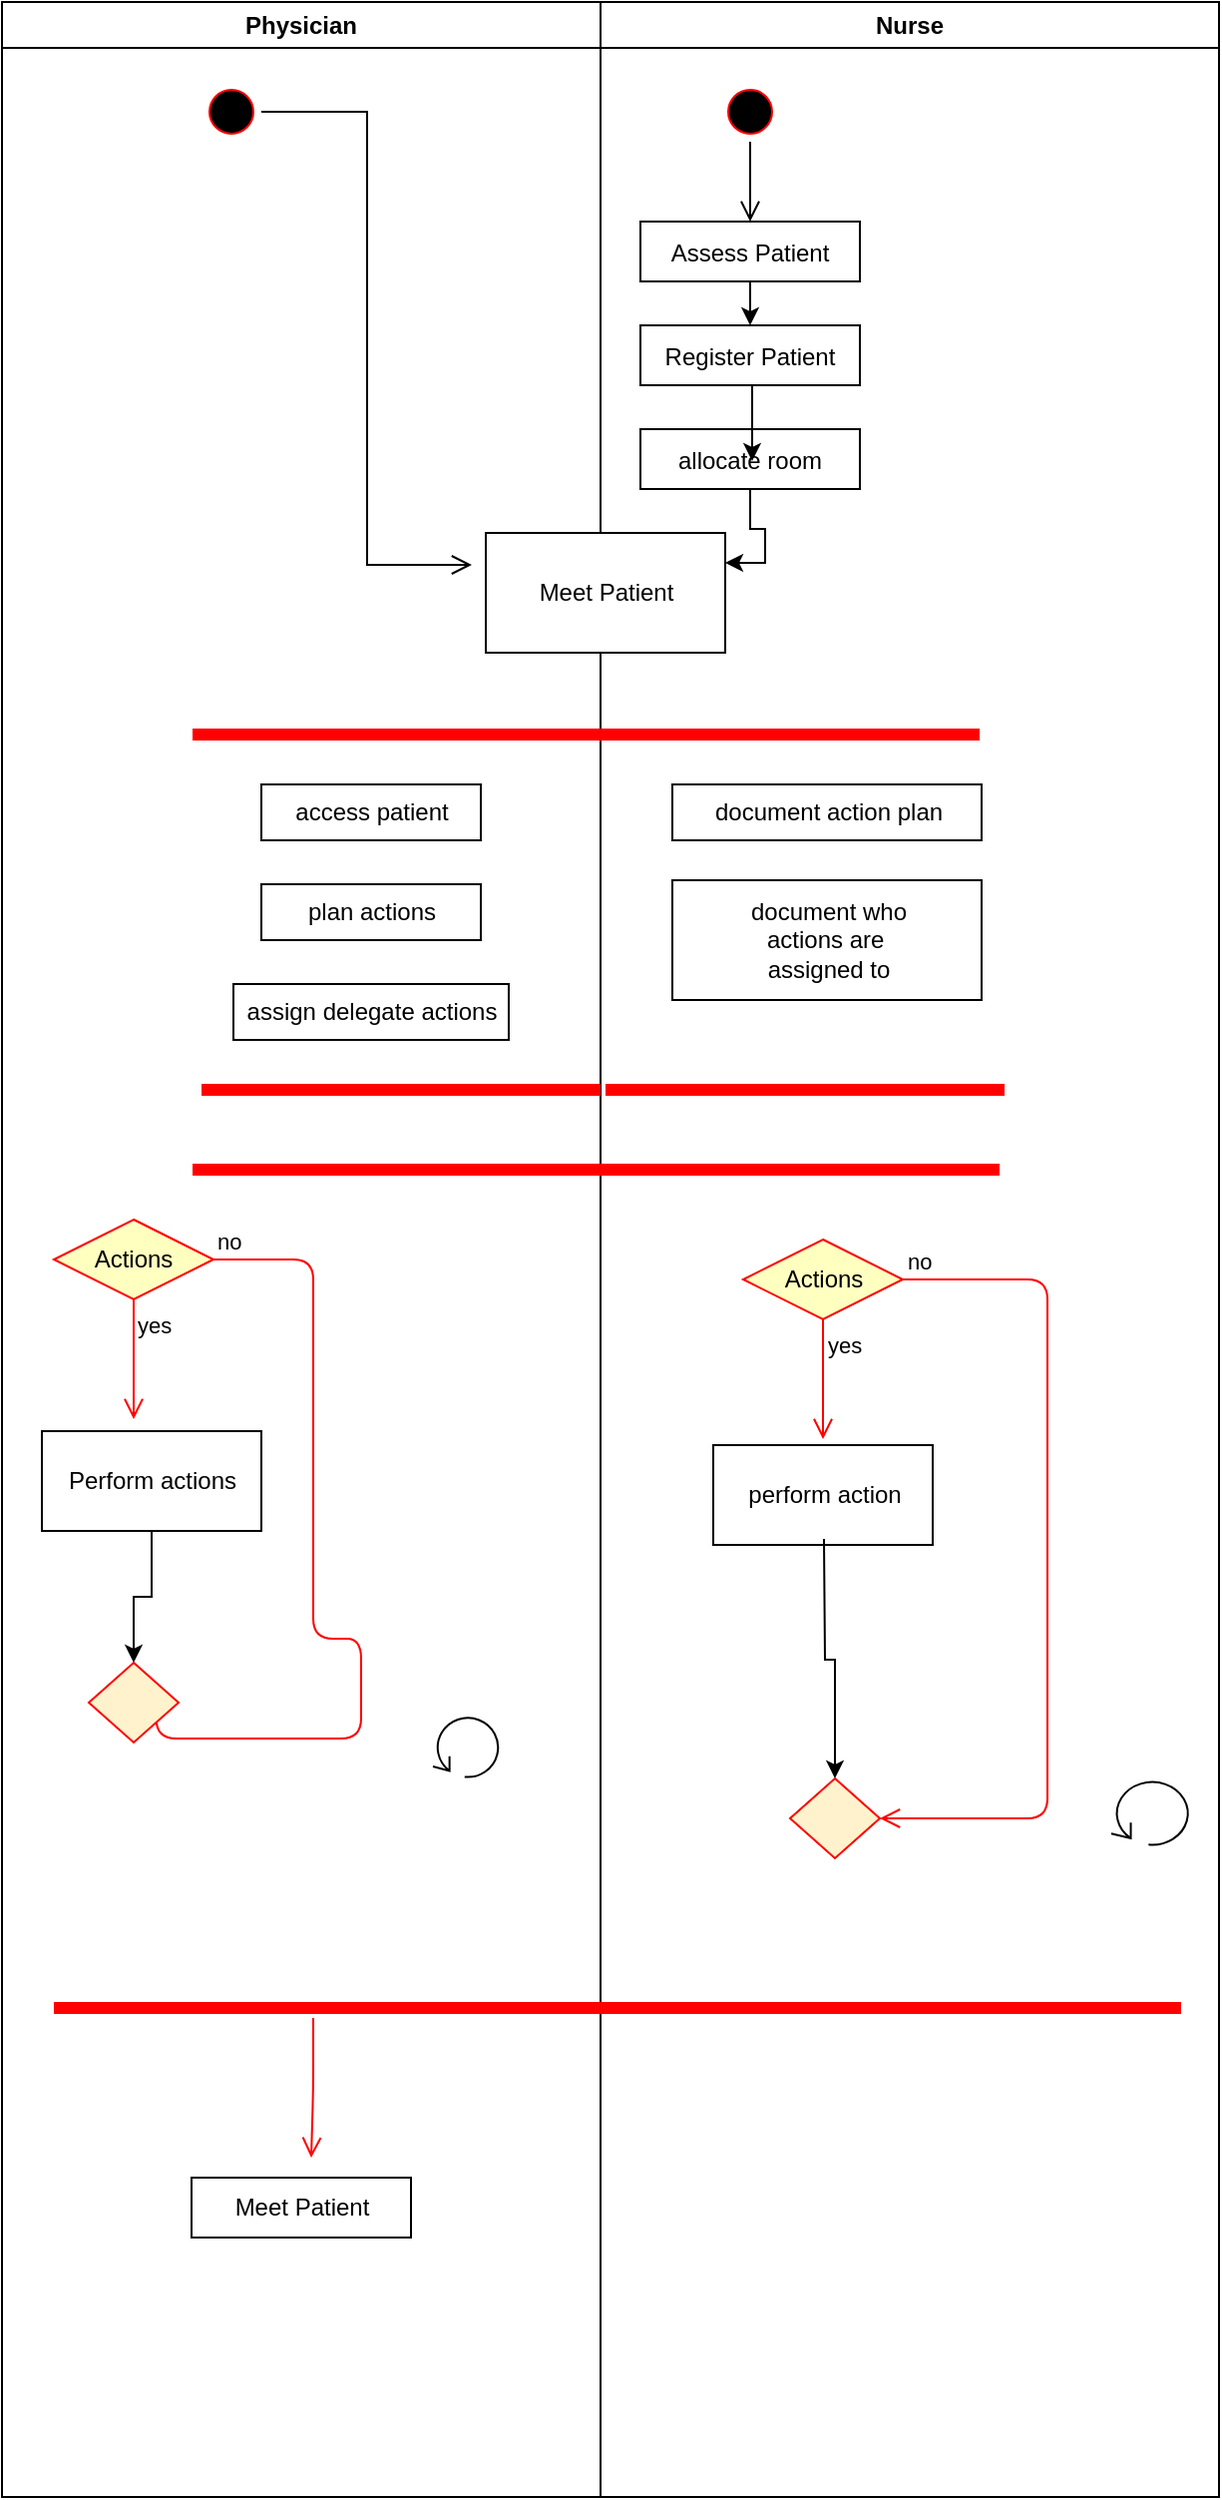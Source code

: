 <mxfile version="12.2.3" type="github" pages="1">
  <diagram name="Page-1" id="e7e014a7-5840-1c2e-5031-d8a46d1fe8dd">
    <mxGraphModel dx="1090" dy="706" grid="1" gridSize="10" guides="1" tooltips="1" connect="1" arrows="1" fold="1" page="1" pageScale="1" pageWidth="1169" pageHeight="826" background="#ffffff" math="0" shadow="0">
      <root>
        <mxCell id="0"/>
        <mxCell id="1" parent="0"/>
        <mxCell id="3" value="Nurse" style="swimlane;whiteSpace=wrap" parent="1" vertex="1">
          <mxGeometry x="444" y="110" width="310" height="1250" as="geometry"/>
        </mxCell>
        <mxCell id="13" value="" style="ellipse;shape=startState;fillColor=#000000;strokeColor=#ff0000;" parent="3" vertex="1">
          <mxGeometry x="60" y="40" width="30" height="30" as="geometry"/>
        </mxCell>
        <mxCell id="14" value="" style="edgeStyle=elbowEdgeStyle;elbow=horizontal;verticalAlign=bottom;endArrow=open;endSize=8;strokeColor=#000000;endFill=1;rounded=0" parent="3" source="13" target="15" edge="1">
          <mxGeometry x="40" y="20" as="geometry">
            <mxPoint x="55" y="90" as="targetPoint"/>
          </mxGeometry>
        </mxCell>
        <mxCell id="zlGqNMjBUAv9cToeVqkP-49" style="edgeStyle=orthogonalEdgeStyle;rounded=0;orthogonalLoop=1;jettySize=auto;html=1;exitX=0.5;exitY=1;exitDx=0;exitDy=0;entryX=0.5;entryY=0;entryDx=0;entryDy=0;" edge="1" parent="3" source="15" target="zlGqNMjBUAv9cToeVqkP-44">
          <mxGeometry relative="1" as="geometry"/>
        </mxCell>
        <mxCell id="15" value="Assess Patient" style="" parent="3" vertex="1">
          <mxGeometry x="20" y="110" width="110" height="30" as="geometry"/>
        </mxCell>
        <mxCell id="zlGqNMjBUAv9cToeVqkP-44" value="Register Patient" style="" vertex="1" parent="3">
          <mxGeometry x="20" y="162" width="110" height="30" as="geometry"/>
        </mxCell>
        <mxCell id="zlGqNMjBUAv9cToeVqkP-47" style="edgeStyle=orthogonalEdgeStyle;rounded=0;orthogonalLoop=1;jettySize=auto;html=1;entryX=1;entryY=0.25;entryDx=0;entryDy=0;" edge="1" parent="3" source="zlGqNMjBUAv9cToeVqkP-45" target="zlGqNMjBUAv9cToeVqkP-46">
          <mxGeometry relative="1" as="geometry"/>
        </mxCell>
        <mxCell id="zlGqNMjBUAv9cToeVqkP-45" value="allocate room" style="" vertex="1" parent="3">
          <mxGeometry x="20" y="214" width="110" height="30" as="geometry"/>
        </mxCell>
        <mxCell id="2" value="Physician" style="swimlane;whiteSpace=wrap" parent="3" vertex="1">
          <mxGeometry x="-300" width="300" height="1250" as="geometry"/>
        </mxCell>
        <mxCell id="5" value="" style="ellipse;shape=startState;fillColor=#000000;strokeColor=#ff0000;" parent="2" vertex="1">
          <mxGeometry x="100" y="40" width="30" height="30" as="geometry"/>
        </mxCell>
        <mxCell id="6" value="" style="edgeStyle=elbowEdgeStyle;elbow=horizontal;verticalAlign=bottom;endArrow=open;endSize=8;strokeColor=#000000;endFill=1;rounded=0" parent="2" source="5" edge="1">
          <mxGeometry x="100" y="40" as="geometry">
            <mxPoint x="235.5" y="282" as="targetPoint"/>
          </mxGeometry>
        </mxCell>
        <mxCell id="zlGqNMjBUAv9cToeVqkP-46" value="Meet Patient" style="rounded=0;whiteSpace=wrap;html=1;" vertex="1" parent="2">
          <mxGeometry x="242.5" y="266" width="120" height="60" as="geometry"/>
        </mxCell>
        <mxCell id="zlGqNMjBUAv9cToeVqkP-50" value="" style="shape=line;html=1;strokeWidth=6;strokeColor=#ff0000;" vertex="1" parent="2">
          <mxGeometry x="95.5" y="362" width="200" height="10" as="geometry"/>
        </mxCell>
        <mxCell id="zlGqNMjBUAv9cToeVqkP-56" value="access patient" style="html=1;" vertex="1" parent="2">
          <mxGeometry x="130" y="392" width="110" height="28" as="geometry"/>
        </mxCell>
        <mxCell id="zlGqNMjBUAv9cToeVqkP-57" value="plan actions" style="html=1;" vertex="1" parent="2">
          <mxGeometry x="130" y="442" width="110" height="28" as="geometry"/>
        </mxCell>
        <mxCell id="zlGqNMjBUAv9cToeVqkP-58" value="assign delegate actions" style="html=1;" vertex="1" parent="2">
          <mxGeometry x="116" y="492" width="138" height="28" as="geometry"/>
        </mxCell>
        <mxCell id="zlGqNMjBUAv9cToeVqkP-64" value="" style="shape=line;html=1;strokeWidth=6;strokeColor=#ff0000;" vertex="1" parent="2">
          <mxGeometry x="100" y="540" width="200" height="10" as="geometry"/>
        </mxCell>
        <mxCell id="zlGqNMjBUAv9cToeVqkP-68" value="" style="shape=line;html=1;strokeWidth=6;strokeColor=#ff0000;" vertex="1" parent="2">
          <mxGeometry x="95.5" y="580" width="200" height="10" as="geometry"/>
        </mxCell>
        <mxCell id="zlGqNMjBUAv9cToeVqkP-149" value="Actions" style="rhombus;whiteSpace=wrap;html=1;fillColor=#ffffc0;strokeColor=#ff0000;" vertex="1" parent="2">
          <mxGeometry x="26" y="610" width="80" height="40" as="geometry"/>
        </mxCell>
        <mxCell id="zlGqNMjBUAv9cToeVqkP-150" value="no" style="edgeStyle=orthogonalEdgeStyle;html=1;align=left;verticalAlign=bottom;endArrow=open;endSize=8;strokeColor=#ff0000;entryX=1;entryY=0;entryDx=0;entryDy=0;" edge="1" source="zlGqNMjBUAv9cToeVqkP-149" parent="2" target="zlGqNMjBUAv9cToeVqkP-153">
          <mxGeometry x="-1" relative="1" as="geometry">
            <mxPoint x="176" y="870" as="targetPoint"/>
            <Array as="points">
              <mxPoint x="156" y="630"/>
              <mxPoint x="156" y="820"/>
              <mxPoint x="180" y="820"/>
              <mxPoint x="180" y="870"/>
              <mxPoint x="77" y="870"/>
            </Array>
          </mxGeometry>
        </mxCell>
        <mxCell id="zlGqNMjBUAv9cToeVqkP-151" value="yes" style="edgeStyle=orthogonalEdgeStyle;html=1;align=left;verticalAlign=top;endArrow=open;endSize=8;strokeColor=#ff0000;" edge="1" source="zlGqNMjBUAv9cToeVqkP-149" parent="2">
          <mxGeometry x="-1" relative="1" as="geometry">
            <mxPoint x="66" y="710" as="targetPoint"/>
          </mxGeometry>
        </mxCell>
        <mxCell id="zlGqNMjBUAv9cToeVqkP-155" style="edgeStyle=orthogonalEdgeStyle;rounded=0;orthogonalLoop=1;jettySize=auto;html=1;entryX=0.5;entryY=0;entryDx=0;entryDy=0;strokeColor=#000000;" edge="1" parent="2" source="zlGqNMjBUAv9cToeVqkP-152" target="zlGqNMjBUAv9cToeVqkP-153">
          <mxGeometry relative="1" as="geometry"/>
        </mxCell>
        <mxCell id="zlGqNMjBUAv9cToeVqkP-152" value="Perform actions" style="html=1;strokeColor=#000000;" vertex="1" parent="2">
          <mxGeometry x="20" y="716" width="110" height="50" as="geometry"/>
        </mxCell>
        <mxCell id="zlGqNMjBUAv9cToeVqkP-153" value="" style="rhombus;whiteSpace=wrap;html=1;fillColor=#fff2cc;strokeColor=#FF0000;" vertex="1" parent="2">
          <mxGeometry x="43.5" y="832" width="45" height="40" as="geometry"/>
        </mxCell>
        <mxCell id="zlGqNMjBUAv9cToeVqkP-156" value="" style="shape=mxgraph.bpmn.loop;html=1;outlineConnect=0;strokeColor=#000000;" vertex="1" parent="2">
          <mxGeometry x="216" y="858" width="34" height="32" as="geometry"/>
        </mxCell>
        <mxCell id="zlGqNMjBUAv9cToeVqkP-230" value="" style="shape=line;html=1;strokeWidth=6;strokeColor=#ff0000;" vertex="1" parent="2">
          <mxGeometry x="26" y="1000" width="260" height="10" as="geometry"/>
        </mxCell>
        <mxCell id="zlGqNMjBUAv9cToeVqkP-231" value="" style="edgeStyle=orthogonalEdgeStyle;html=1;verticalAlign=bottom;endArrow=open;endSize=8;strokeColor=#ff0000;" edge="1" source="zlGqNMjBUAv9cToeVqkP-230" parent="2">
          <mxGeometry relative="1" as="geometry">
            <mxPoint x="155" y="1080" as="targetPoint"/>
          </mxGeometry>
        </mxCell>
        <mxCell id="zlGqNMjBUAv9cToeVqkP-245" value="Meet Patient" style="html=1;strokeColor=#000000;" vertex="1" parent="2">
          <mxGeometry x="95" y="1090" width="110" height="30" as="geometry"/>
        </mxCell>
        <mxCell id="zlGqNMjBUAv9cToeVqkP-52" value="" style="shape=line;html=1;strokeWidth=6;strokeColor=#ff0000;" vertex="1" parent="3">
          <mxGeometry x="-10" y="362" width="200" height="10" as="geometry"/>
        </mxCell>
        <mxCell id="zlGqNMjBUAv9cToeVqkP-59" value="document action plan" style="html=1;" vertex="1" parent="3">
          <mxGeometry x="36" y="392" width="155" height="28" as="geometry"/>
        </mxCell>
        <mxCell id="zlGqNMjBUAv9cToeVqkP-60" value="document who&lt;br&gt;actions are&amp;nbsp;&lt;br&gt;assigned to" style="html=1;" vertex="1" parent="3">
          <mxGeometry x="36" y="440" width="155" height="60" as="geometry"/>
        </mxCell>
        <mxCell id="zlGqNMjBUAv9cToeVqkP-65" value="" style="shape=line;html=1;strokeWidth=6;strokeColor=#ff0000;" vertex="1" parent="3">
          <mxGeometry x="2.5" y="540" width="200" height="10" as="geometry"/>
        </mxCell>
        <mxCell id="zlGqNMjBUAv9cToeVqkP-69" value="" style="shape=line;html=1;strokeWidth=6;strokeColor=#ff0000;" vertex="1" parent="3">
          <mxGeometry x="-10" y="580" width="210" height="10" as="geometry"/>
        </mxCell>
        <mxCell id="zlGqNMjBUAv9cToeVqkP-71" value="Actions" style="rhombus;whiteSpace=wrap;html=1;fillColor=#ffffc0;strokeColor=#ff0000;" vertex="1" parent="3">
          <mxGeometry x="71.5" y="620" width="80" height="40" as="geometry"/>
        </mxCell>
        <mxCell id="zlGqNMjBUAv9cToeVqkP-72" value="no" style="edgeStyle=orthogonalEdgeStyle;html=1;align=left;verticalAlign=bottom;endArrow=open;endSize=8;strokeColor=#ff0000;entryX=1;entryY=0.5;entryDx=0;entryDy=0;" edge="1" source="zlGqNMjBUAv9cToeVqkP-71" parent="3" target="zlGqNMjBUAv9cToeVqkP-104">
          <mxGeometry x="-1" relative="1" as="geometry">
            <mxPoint x="152" y="910" as="targetPoint"/>
            <Array as="points">
              <mxPoint x="224" y="640"/>
              <mxPoint x="224" y="910"/>
            </Array>
          </mxGeometry>
        </mxCell>
        <mxCell id="zlGqNMjBUAv9cToeVqkP-73" value="yes" style="edgeStyle=orthogonalEdgeStyle;html=1;align=left;verticalAlign=top;endArrow=open;endSize=8;strokeColor=#ff0000;" edge="1" source="zlGqNMjBUAv9cToeVqkP-71" parent="3">
          <mxGeometry x="-1" relative="1" as="geometry">
            <mxPoint x="111.5" y="720" as="targetPoint"/>
          </mxGeometry>
        </mxCell>
        <mxCell id="zlGqNMjBUAv9cToeVqkP-92" value="perform action" style="html=1;" vertex="1" parent="3">
          <mxGeometry x="56.5" y="723" width="110" height="50" as="geometry"/>
        </mxCell>
        <mxCell id="zlGqNMjBUAv9cToeVqkP-105" style="edgeStyle=orthogonalEdgeStyle;rounded=0;orthogonalLoop=1;jettySize=auto;html=1;strokeColor=#000000;" edge="1" parent="3" target="zlGqNMjBUAv9cToeVqkP-104">
          <mxGeometry relative="1" as="geometry">
            <mxPoint x="112" y="770" as="sourcePoint"/>
          </mxGeometry>
        </mxCell>
        <mxCell id="zlGqNMjBUAv9cToeVqkP-104" value="" style="rhombus;whiteSpace=wrap;html=1;fillColor=#fff2cc;strokeColor=#FF0000;" vertex="1" parent="3">
          <mxGeometry x="95" y="890" width="45" height="40" as="geometry"/>
        </mxCell>
        <mxCell id="zlGqNMjBUAv9cToeVqkP-229" value="" style="shape=mxgraph.bpmn.loop;html=1;outlineConnect=0;strokeColor=#000000;" vertex="1" parent="3">
          <mxGeometry x="256" y="890" width="40" height="34" as="geometry"/>
        </mxCell>
        <mxCell id="zlGqNMjBUAv9cToeVqkP-243" value="" style="shape=line;html=1;strokeWidth=6;strokeColor=#ff0000;" vertex="1" parent="3">
          <mxGeometry x="-28" y="1000" width="319" height="10" as="geometry"/>
        </mxCell>
        <mxCell id="zlGqNMjBUAv9cToeVqkP-48" style="edgeStyle=orthogonalEdgeStyle;rounded=0;orthogonalLoop=1;jettySize=auto;html=1;exitX=0.5;exitY=1;exitDx=0;exitDy=0;" edge="1" parent="1" source="zlGqNMjBUAv9cToeVqkP-44">
          <mxGeometry relative="1" as="geometry">
            <mxPoint x="520" y="340" as="targetPoint"/>
          </mxGeometry>
        </mxCell>
      </root>
    </mxGraphModel>
  </diagram>
</mxfile>

